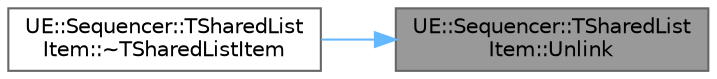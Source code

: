 digraph "UE::Sequencer::TSharedListItem::Unlink"
{
 // INTERACTIVE_SVG=YES
 // LATEX_PDF_SIZE
  bgcolor="transparent";
  edge [fontname=Helvetica,fontsize=10,labelfontname=Helvetica,labelfontsize=10];
  node [fontname=Helvetica,fontsize=10,shape=box,height=0.2,width=0.4];
  rankdir="RL";
  Node1 [id="Node000001",label="UE::Sequencer::TSharedList\lItem::Unlink",height=0.2,width=0.4,color="gray40", fillcolor="grey60", style="filled", fontcolor="black",tooltip=" "];
  Node1 -> Node2 [id="edge1_Node000001_Node000002",dir="back",color="steelblue1",style="solid",tooltip=" "];
  Node2 [id="Node000002",label="UE::Sequencer::TSharedList\lItem::~TSharedListItem",height=0.2,width=0.4,color="grey40", fillcolor="white", style="filled",URL="$d2/d73/classUE_1_1Sequencer_1_1TSharedListItem.html#ab482d204c69b611e1e9b919980da707f",tooltip=" "];
}
